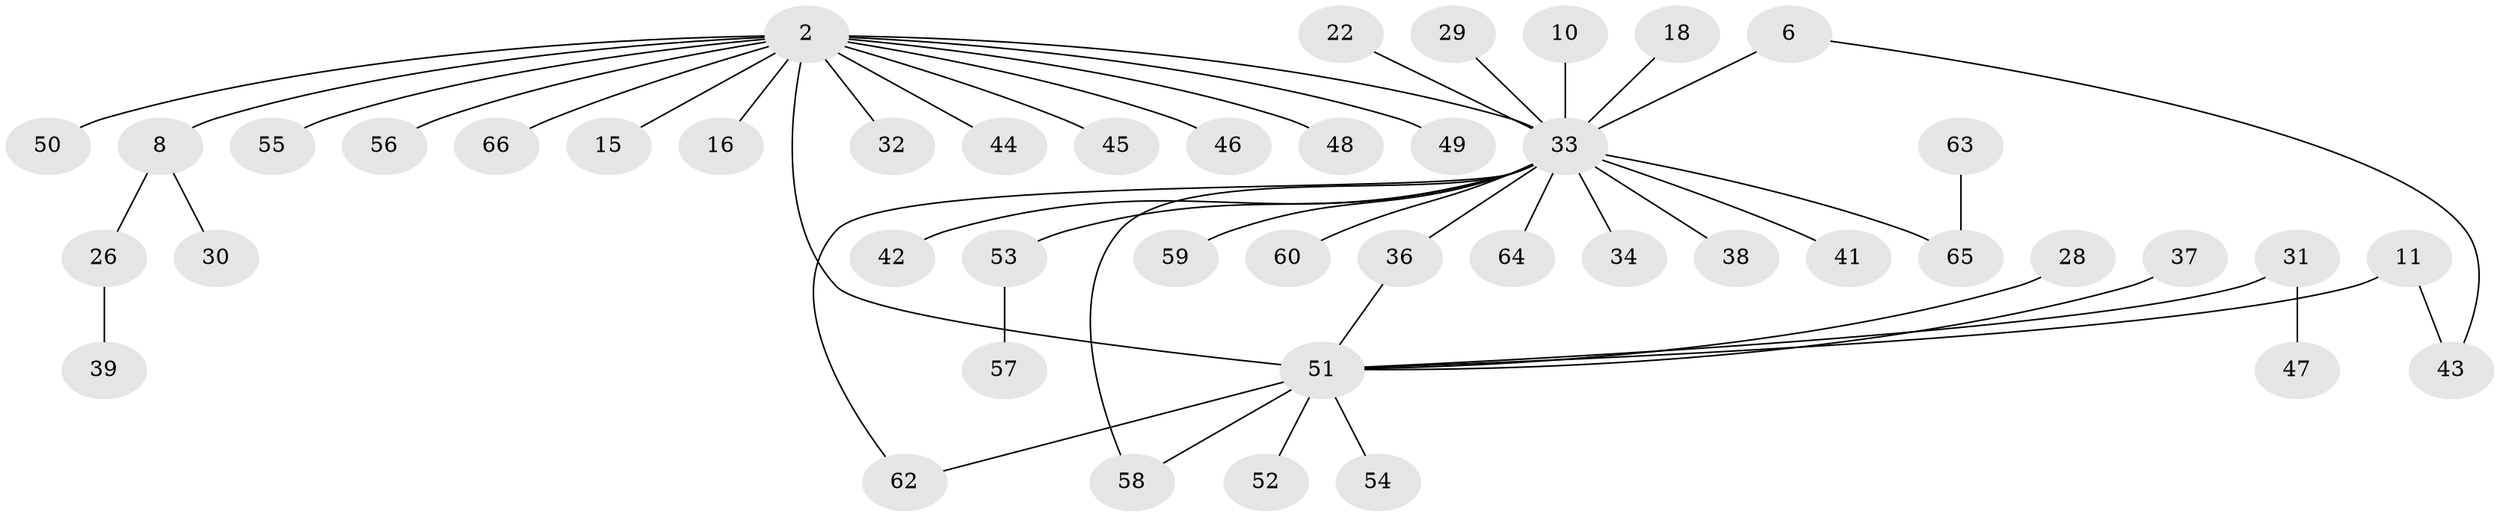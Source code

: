 // original degree distribution, {10: 0.030303030303030304, 14: 0.015151515151515152, 13: 0.015151515151515152, 3: 0.18181818181818182, 2: 0.13636363636363635, 5: 0.030303030303030304, 1: 0.5757575757575758, 7: 0.015151515151515152}
// Generated by graph-tools (version 1.1) at 2025/50/03/04/25 21:50:33]
// undirected, 46 vertices, 49 edges
graph export_dot {
graph [start="1"]
  node [color=gray90,style=filled];
  2 [super="+1"];
  6;
  8 [super="+7"];
  10;
  11;
  15;
  16;
  18;
  22;
  26;
  28;
  29;
  30 [super="+25"];
  31;
  32;
  33 [super="+19+4"];
  34;
  36 [super="+21"];
  37;
  38;
  39;
  41;
  42;
  43;
  44;
  45;
  46;
  47;
  48 [super="+13"];
  49;
  50;
  51 [super="+27+17"];
  52;
  53;
  54;
  55;
  56;
  57;
  58 [super="+20"];
  59;
  60;
  62 [super="+61"];
  63;
  64 [super="+14"];
  65 [super="+35"];
  66;
  2 -- 8 [weight=2];
  2 -- 15;
  2 -- 16;
  2 -- 32;
  2 -- 33 [weight=4];
  2 -- 46;
  2 -- 50;
  2 -- 56;
  2 -- 66;
  2 -- 44;
  2 -- 45;
  2 -- 49;
  2 -- 51 [weight=4];
  2 -- 55;
  2 -- 48;
  6 -- 43;
  6 -- 33 [weight=2];
  8 -- 26;
  8 -- 30;
  10 -- 33;
  11 -- 43;
  11 -- 51 [weight=2];
  18 -- 33;
  22 -- 33;
  26 -- 39;
  28 -- 51;
  29 -- 33;
  31 -- 47;
  31 -- 51;
  33 -- 34;
  33 -- 38;
  33 -- 41;
  33 -- 42;
  33 -- 53;
  33 -- 59;
  33 -- 60;
  33 -- 58;
  33 -- 36;
  33 -- 65;
  33 -- 62;
  33 -- 64;
  36 -- 51;
  37 -- 51;
  51 -- 52;
  51 -- 54;
  51 -- 58;
  51 -- 62;
  53 -- 57;
  63 -- 65;
}
